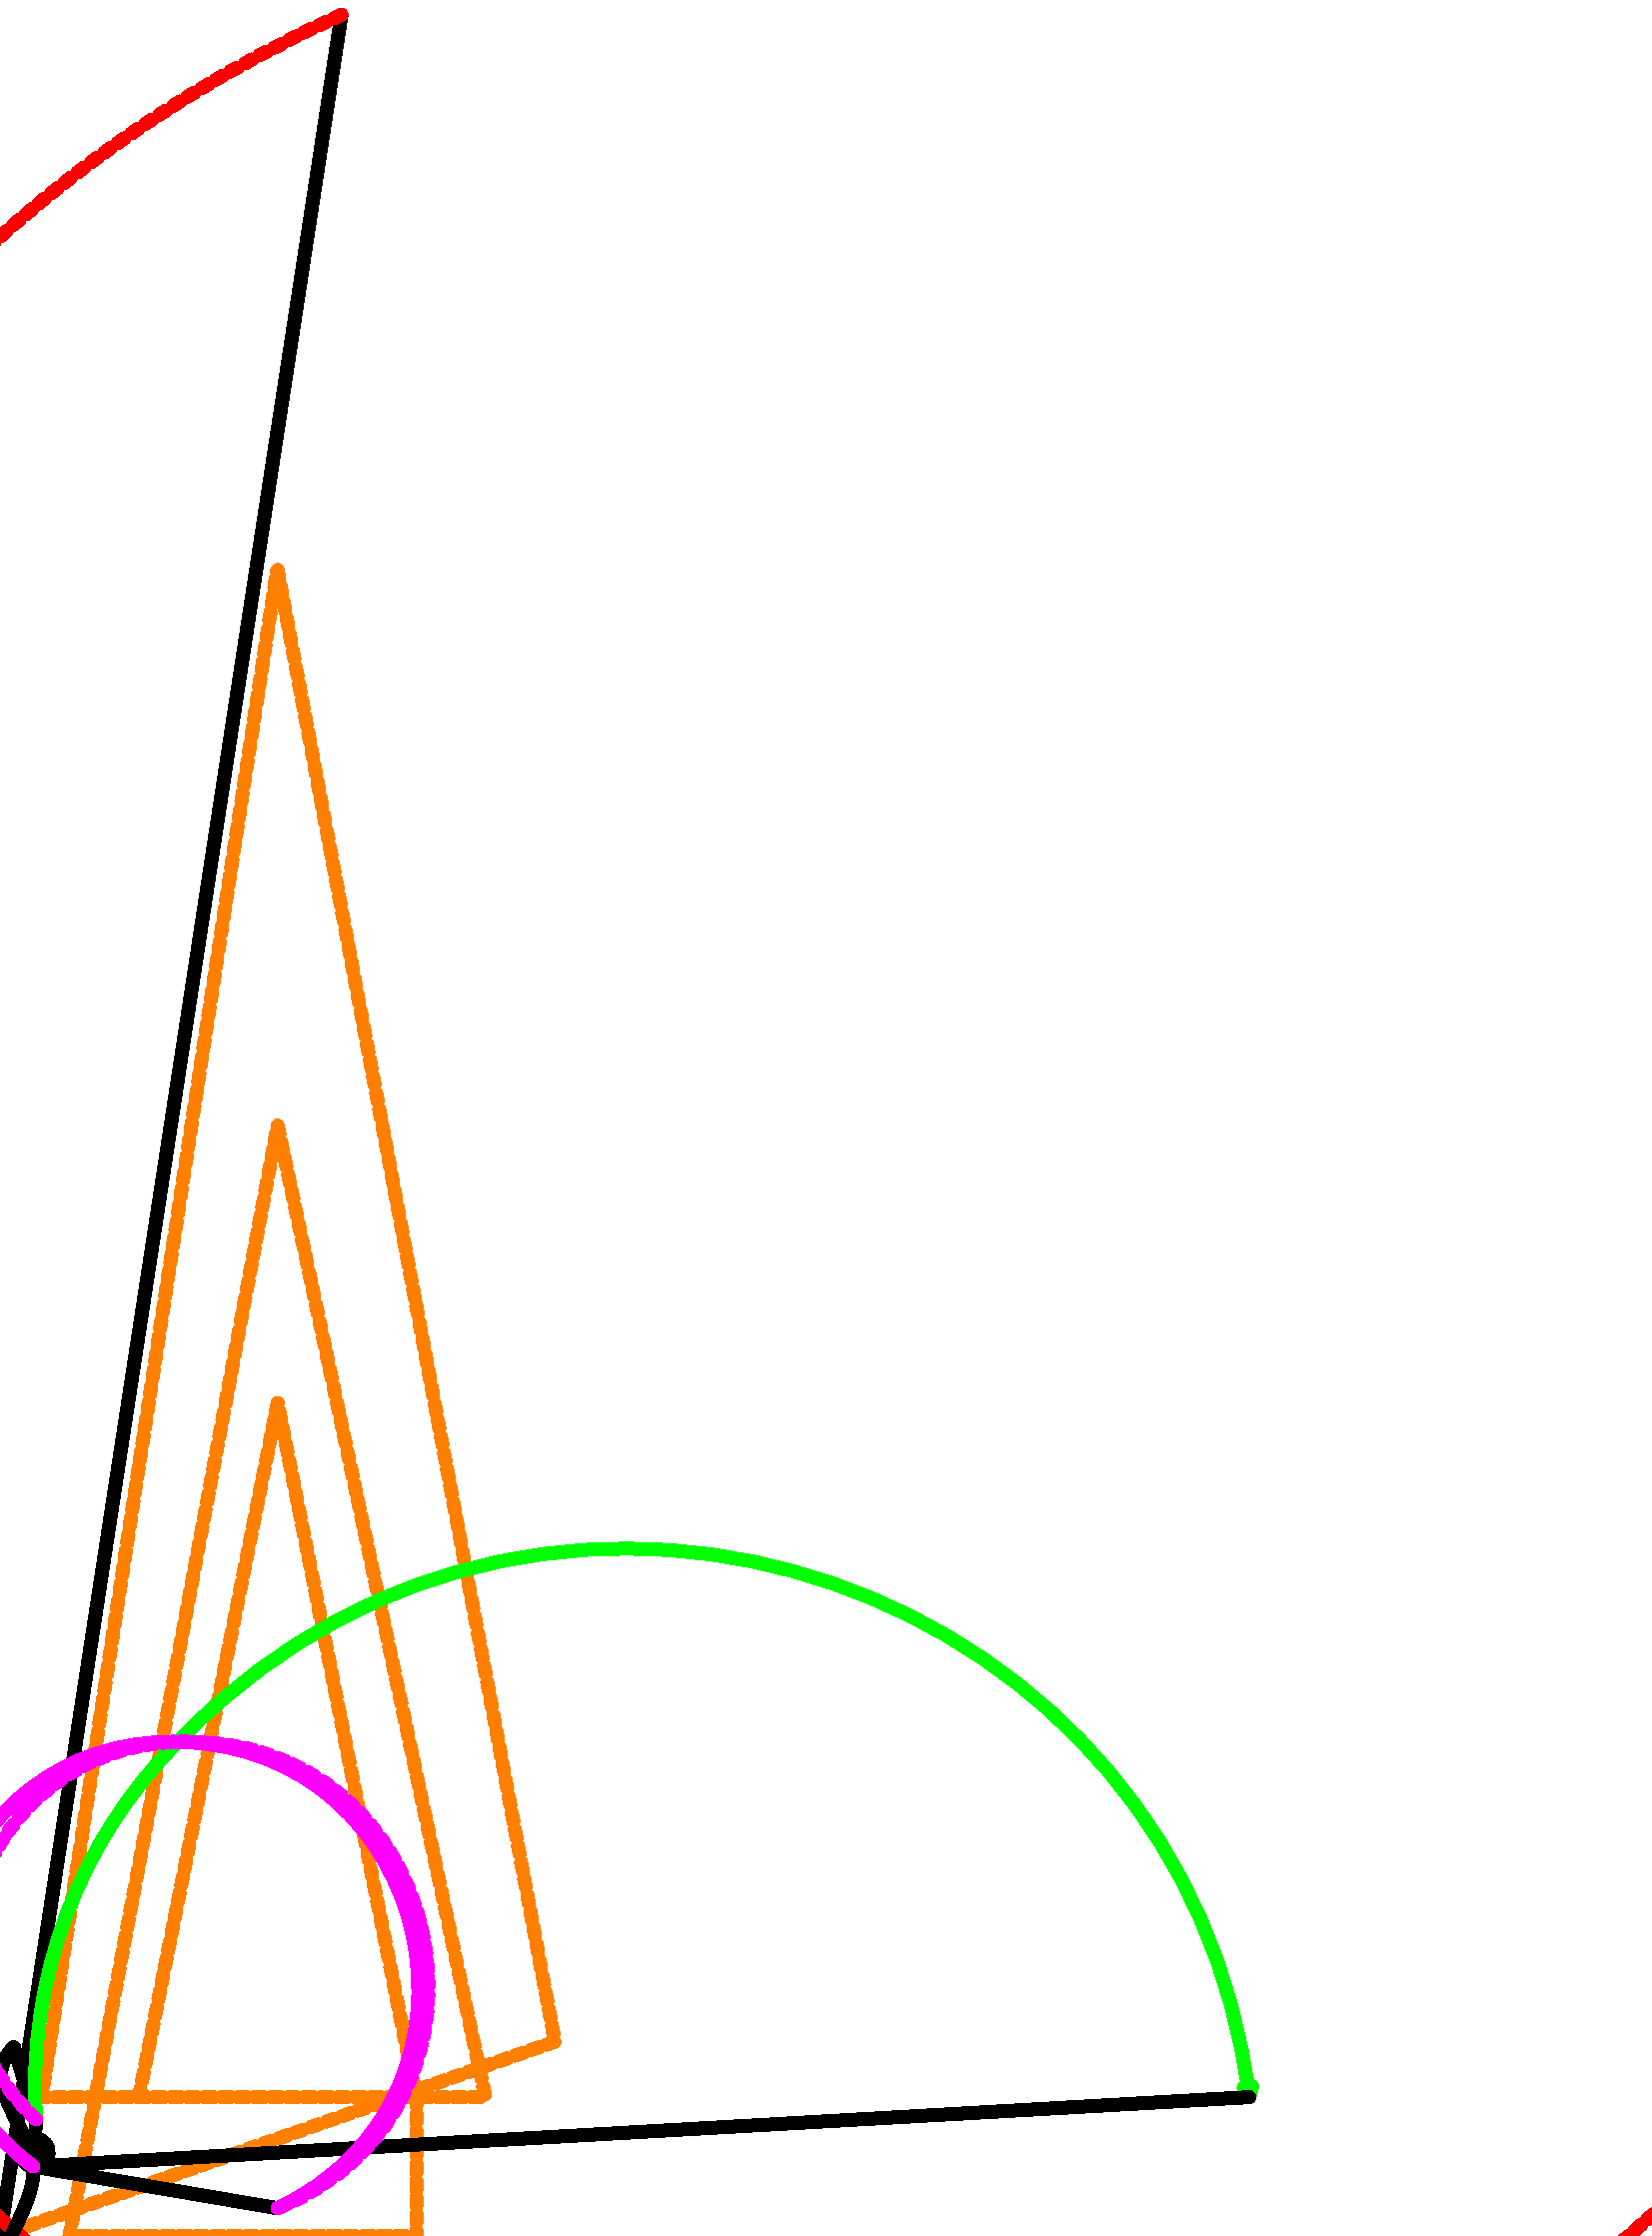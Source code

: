 prologues := 3;     % sortie EPS

beginfig(1);

pickup pencircle scaled 5;

% PARTICIPANT A
draw (50,50) -- (100,300) -- (150,50) -- (150,0) -- (25,0) -- (100,400)--(175,50)--(15,50)--(100,600)--(200,70)--(0,0) dashed evenly withcolor (1,.5,0);
% HERE STARTS THE CONNECTOR WHICH SHOULD CONNECT TO YOUR LAST COORDINATE:
draw (0,0) ..
% //////////////////////////////////////
% PARTICIPANT B
% THIS IS THE OTHER END OF THE CONNECTOR, WHICH SHOULD CONNECT TO YOUR FIRST COORDINATE:
(123,800);
draw (123,800) .. (5,2) .. (600,12) dashed evenly withcolor (1,0,0);
draw (600,12) .. (5,2) ...
% //////////////////////////////////////
% PARTICIPANT C
(12,25) ... (4,67) ..(5, 68) -- (13,42);
drawarrow (13,42) .. (64,178) .. (65,179) .. (66,180) -- (67,181) .. (68,182) ... (450,50)  withcolor green;
draw (450,50) --
% //////////////////////////////////////
% PARTICIPANT D
(12,25) ... (13,42);
draw (13,42) .. (64,178) ... (100,10) dashed evenly withcolor (1,0,5);
draw (100,10) --
% //////////////////////////////////////
% PARTICIPANT E
(12,25) ... (13,35) ... (12,25) ... (12,25) ... (13,35) ... (12,25);
draw (12,25) .. (64,178) ... (100,10) withcolor (5,0,5);
endfig;
end
